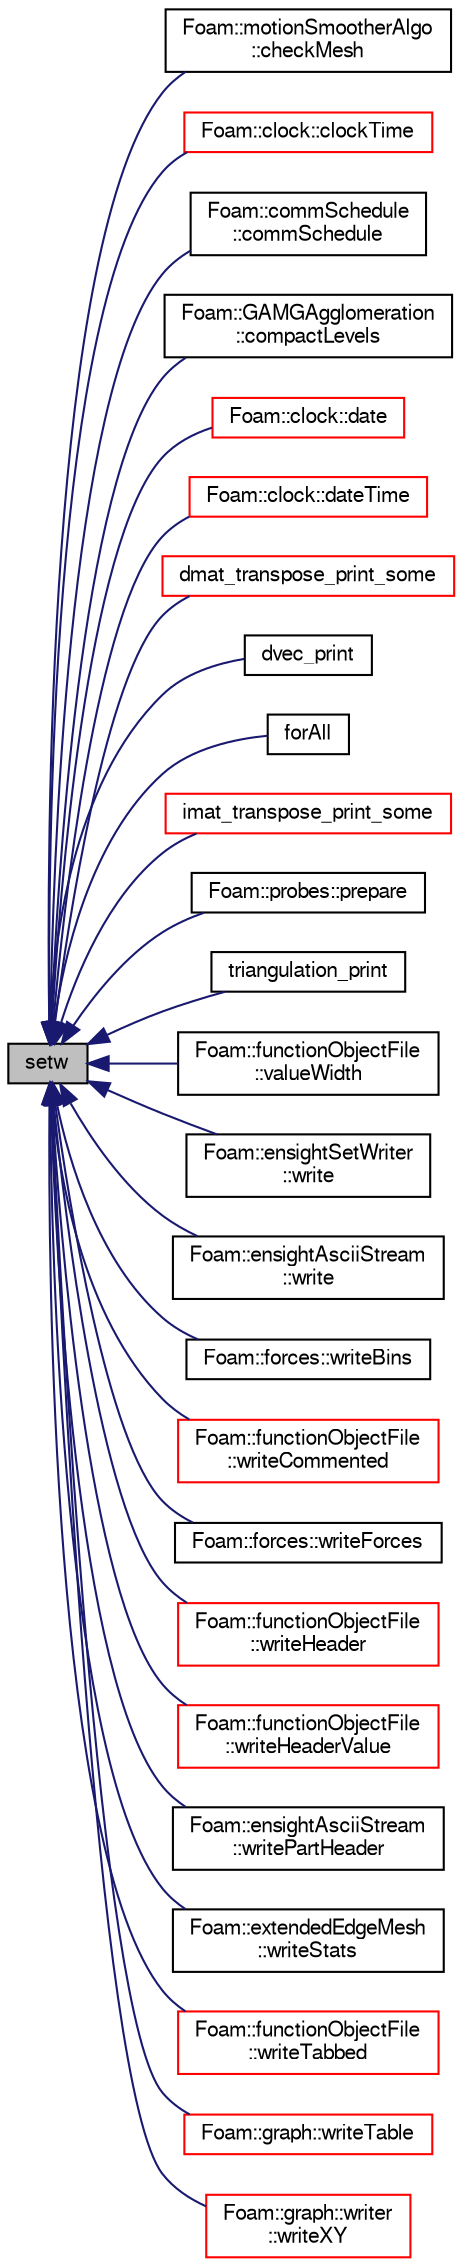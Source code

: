 digraph "setw"
{
  bgcolor="transparent";
  edge [fontname="FreeSans",fontsize="10",labelfontname="FreeSans",labelfontsize="10"];
  node [fontname="FreeSans",fontsize="10",shape=record];
  rankdir="LR";
  Node1 [label="setw",height=0.2,width=0.4,color="black", fillcolor="grey75", style="filled" fontcolor="black"];
  Node1 -> Node2 [dir="back",color="midnightblue",fontsize="10",style="solid",fontname="FreeSans"];
  Node2 [label="Foam::motionSmootherAlgo\l::checkMesh",height=0.2,width=0.4,color="black",URL="$a01487.html#a078476cf74c48ec612d310bebc06f0f0",tooltip="Check (subset of mesh including baffles) with mesh settings. "];
  Node1 -> Node3 [dir="back",color="midnightblue",fontsize="10",style="solid",fontname="FreeSans"];
  Node3 [label="Foam::clock::clockTime",height=0.2,width=0.4,color="red",URL="$a00264.html#a716145c4eae38fe6388b4c2b6eb3b576",tooltip="Return the current wall-clock time as a string. "];
  Node1 -> Node4 [dir="back",color="midnightblue",fontsize="10",style="solid",fontname="FreeSans"];
  Node4 [label="Foam::commSchedule\l::commSchedule",height=0.2,width=0.4,color="black",URL="$a00310.html#a1437bad1028054476a2c9d03fab24a7e",tooltip="Construct from wanted communication. Wanted communication is between. "];
  Node1 -> Node5 [dir="back",color="midnightblue",fontsize="10",style="solid",fontname="FreeSans"];
  Node5 [label="Foam::GAMGAgglomeration\l::compactLevels",height=0.2,width=0.4,color="black",URL="$a00871.html#a7aa50f494f31bbb03ef092eeedd906e0",tooltip="Shrink the number of levels to that specified. "];
  Node1 -> Node6 [dir="back",color="midnightblue",fontsize="10",style="solid",fontname="FreeSans"];
  Node6 [label="Foam::clock::date",height=0.2,width=0.4,color="red",URL="$a00264.html#a85937959bc3f366942ea89fe679d22d0",tooltip="Return the current wall-clock date as a string. "];
  Node1 -> Node7 [dir="back",color="midnightblue",fontsize="10",style="solid",fontname="FreeSans"];
  Node7 [label="Foam::clock::dateTime",height=0.2,width=0.4,color="red",URL="$a00264.html#a634bbc3b8e07db90bfa7b628bc3b46b0",tooltip="Return the current wall-clock date/time as a string. "];
  Node1 -> Node8 [dir="back",color="midnightblue",fontsize="10",style="solid",fontname="FreeSans"];
  Node8 [label="dmat_transpose_print_some",height=0.2,width=0.4,color="red",URL="$a07040.html#a8287e1ce47b22e5a7dc1e3d950ab6ce2"];
  Node1 -> Node9 [dir="back",color="midnightblue",fontsize="10",style="solid",fontname="FreeSans"];
  Node9 [label="dvec_print",height=0.2,width=0.4,color="black",URL="$a07040.html#a13c42c98b6109f9bbc304054151791f1"];
  Node1 -> Node10 [dir="back",color="midnightblue",fontsize="10",style="solid",fontname="FreeSans"];
  Node10 [label="forAll",height=0.2,width=0.4,color="black",URL="$a03871.html#ab4b84edf7271c6156f2acabe1e2f305f"];
  Node1 -> Node11 [dir="back",color="midnightblue",fontsize="10",style="solid",fontname="FreeSans"];
  Node11 [label="imat_transpose_print_some",height=0.2,width=0.4,color="red",URL="$a07040.html#a63cb70ea9628453f6d4eda3c1bd6ff67"];
  Node1 -> Node12 [dir="back",color="midnightblue",fontsize="10",style="solid",fontname="FreeSans"];
  Node12 [label="Foam::probes::prepare",height=0.2,width=0.4,color="black",URL="$a01918.html#a5e55cd815681cedddeb894b90ef68173",tooltip="Classify field type and Open/close file streams,. "];
  Node1 -> Node13 [dir="back",color="midnightblue",fontsize="10",style="solid",fontname="FreeSans"];
  Node13 [label="triangulation_print",height=0.2,width=0.4,color="black",URL="$a07040.html#a7ee1a759ec5ec42ab155668bab34297d"];
  Node1 -> Node14 [dir="back",color="midnightblue",fontsize="10",style="solid",fontname="FreeSans"];
  Node14 [label="Foam::functionObjectFile\l::valueWidth",height=0.2,width=0.4,color="black",URL="$a00843.html#a93c783428a482a8a24f6b6481f819112",tooltip="Return the value width when writing to stream with optional offset. "];
  Node1 -> Node15 [dir="back",color="midnightblue",fontsize="10",style="solid",fontname="FreeSans"];
  Node15 [label="Foam::ensightSetWriter\l::write",height=0.2,width=0.4,color="black",URL="$a00635.html#a630f6b7c40da086ca6bfde703206e847",tooltip="General entry point for writing. "];
  Node1 -> Node16 [dir="back",color="midnightblue",fontsize="10",style="solid",fontname="FreeSans"];
  Node16 [label="Foam::ensightAsciiStream\l::write",height=0.2,width=0.4,color="black",URL="$a00620.html#a6ed6f22975d4ec8f6b5348c0cf0eb603"];
  Node1 -> Node17 [dir="back",color="midnightblue",fontsize="10",style="solid",fontname="FreeSans"];
  Node17 [label="Foam::forces::writeBins",height=0.2,width=0.4,color="black",URL="$a00831.html#a84f627caf8d3d82b9662d59fccd596e5",tooltip="Helper function to write bin data. "];
  Node1 -> Node18 [dir="back",color="midnightblue",fontsize="10",style="solid",fontname="FreeSans"];
  Node18 [label="Foam::functionObjectFile\l::writeCommented",height=0.2,width=0.4,color="red",URL="$a00843.html#a0cadcd36ab066e82b92f9a3a367ea013",tooltip="Write a commented string to stream. "];
  Node1 -> Node19 [dir="back",color="midnightblue",fontsize="10",style="solid",fontname="FreeSans"];
  Node19 [label="Foam::forces::writeForces",height=0.2,width=0.4,color="black",URL="$a00831.html#ac8a9266e2970aa83cfdb672c4c1b3ce4",tooltip="Helper function to write force data. "];
  Node1 -> Node20 [dir="back",color="midnightblue",fontsize="10",style="solid",fontname="FreeSans"];
  Node20 [label="Foam::functionObjectFile\l::writeHeader",height=0.2,width=0.4,color="red",URL="$a00843.html#a17a9befac8f16ca48eee83f7a262b9cd",tooltip="Write a commented header to stream. "];
  Node1 -> Node21 [dir="back",color="midnightblue",fontsize="10",style="solid",fontname="FreeSans"];
  Node21 [label="Foam::functionObjectFile\l::writeHeaderValue",height=0.2,width=0.4,color="red",URL="$a00843.html#a33e085645b5ebdb633f01c6a16e5f717",tooltip="Write a (commented) header property and value pair. "];
  Node1 -> Node22 [dir="back",color="midnightblue",fontsize="10",style="solid",fontname="FreeSans"];
  Node22 [label="Foam::ensightAsciiStream\l::writePartHeader",height=0.2,width=0.4,color="black",URL="$a00620.html#af524be71bf0696ed2ef5d759ddc58eb7"];
  Node1 -> Node23 [dir="back",color="midnightblue",fontsize="10",style="solid",fontname="FreeSans"];
  Node23 [label="Foam::extendedEdgeMesh\l::writeStats",height=0.2,width=0.4,color="black",URL="$a00678.html#a3852b36537f6220c4fc7f55769fc0f13",tooltip="Dump some information. "];
  Node1 -> Node24 [dir="back",color="midnightblue",fontsize="10",style="solid",fontname="FreeSans"];
  Node24 [label="Foam::functionObjectFile\l::writeTabbed",height=0.2,width=0.4,color="red",URL="$a00843.html#aa67ec2f6b5e0d2622e654f824b9d796c",tooltip="Write a tabbed string to stream. "];
  Node1 -> Node25 [dir="back",color="midnightblue",fontsize="10",style="solid",fontname="FreeSans"];
  Node25 [label="Foam::graph::writeTable",height=0.2,width=0.4,color="red",URL="$a00920.html#a30a8aeb06f459adf54933d45bbbec838",tooltip="Write out graph data as a simple table. "];
  Node1 -> Node26 [dir="back",color="midnightblue",fontsize="10",style="solid",fontname="FreeSans"];
  Node26 [label="Foam::graph::writer\l::writeXY",height=0.2,width=0.4,color="red",URL="$a02800.html#a736aef741ee7466a4a8244363c11cf92"];
}
